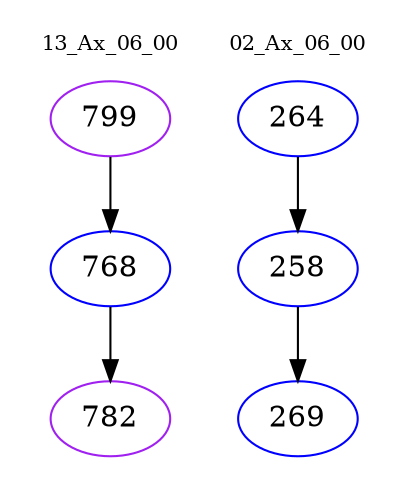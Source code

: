 digraph{
subgraph cluster_0 {
color = white
label = "13_Ax_06_00";
fontsize=10;
T0_799 [label="799", color="purple"]
T0_799 -> T0_768 [color="black"]
T0_768 [label="768", color="blue"]
T0_768 -> T0_782 [color="black"]
T0_782 [label="782", color="purple"]
}
subgraph cluster_1 {
color = white
label = "02_Ax_06_00";
fontsize=10;
T1_264 [label="264", color="blue"]
T1_264 -> T1_258 [color="black"]
T1_258 [label="258", color="blue"]
T1_258 -> T1_269 [color="black"]
T1_269 [label="269", color="blue"]
}
}
